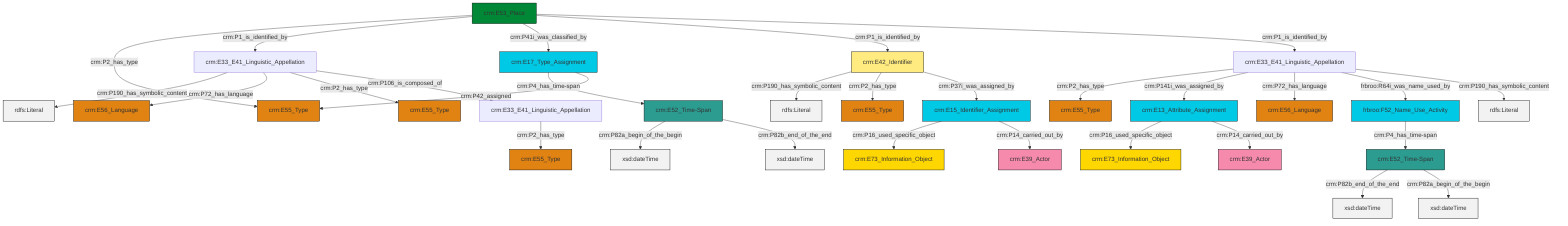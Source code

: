 graph TD
classDef Literal fill:#f2f2f2,stroke:#000000;
classDef CRM_Entity fill:#FFFFFF,stroke:#000000;
classDef Temporal_Entity fill:#00C9E6, stroke:#000000;
classDef Type fill:#E18312, stroke:#000000;
classDef Time-Span fill:#2C9C91, stroke:#000000;
classDef Appellation fill:#FFEB7F, stroke:#000000;
classDef Place fill:#008836, stroke:#000000;
classDef Persistent_Item fill:#B266B2, stroke:#000000;
classDef Conceptual_Object fill:#FFD700, stroke:#000000;
classDef Physical_Thing fill:#D2B48C, stroke:#000000;
classDef Actor fill:#f58aad, stroke:#000000;
classDef PC_Classes fill:#4ce600, stroke:#000000;
classDef Multi fill:#cccccc,stroke:#000000;

0["crm:E53_Place"]:::Place -->|crm:P2_has_type| 1["crm:E55_Type"]:::Type
0["crm:E53_Place"]:::Place -->|crm:P1_is_identified_by| 2["crm:E33_E41_Linguistic_Appellation"]:::Default
3["crm:E52_Time-Span"]:::Time-Span -->|crm:P82b_end_of_the_end| 4[xsd:dateTime]:::Literal
5["crm:E13_Attribute_Assignment"]:::Temporal_Entity -->|crm:P16_used_specific_object| 6["crm:E73_Information_Object"]:::Conceptual_Object
7["crm:E42_Identifier"]:::Appellation -->|crm:P190_has_symbolic_content| 8[rdfs:Literal]:::Literal
11["crm:E15_Identifier_Assignment"]:::Temporal_Entity -->|crm:P16_used_specific_object| 12["crm:E73_Information_Object"]:::Conceptual_Object
2["crm:E33_E41_Linguistic_Appellation"]:::Default -->|crm:P190_has_symbolic_content| 14[rdfs:Literal]:::Literal
15["crm:E33_E41_Linguistic_Appellation"]:::Default -->|crm:P2_has_type| 16["crm:E55_Type"]:::Type
19["crm:E17_Type_Assignment"]:::Temporal_Entity -->|crm:P4_has_time-span| 20["crm:E52_Time-Span"]:::Time-Span
20["crm:E52_Time-Span"]:::Time-Span -->|crm:P82a_begin_of_the_begin| 25[xsd:dateTime]:::Literal
2["crm:E33_E41_Linguistic_Appellation"]:::Default -->|crm:P72_has_language| 26["crm:E56_Language"]:::Type
9["crm:E33_E41_Linguistic_Appellation"]:::Default -->|crm:P2_has_type| 28["crm:E55_Type"]:::Type
0["crm:E53_Place"]:::Place -->|crm:P41i_was_classified_by| 19["crm:E17_Type_Assignment"]:::Temporal_Entity
11["crm:E15_Identifier_Assignment"]:::Temporal_Entity -->|crm:P14_carried_out_by| 21["crm:E39_Actor"]:::Actor
31["frbroo:F52_Name_Use_Activity"]:::Temporal_Entity -->|crm:P4_has_time-span| 3["crm:E52_Time-Span"]:::Time-Span
0["crm:E53_Place"]:::Place -->|crm:P1_is_identified_by| 7["crm:E42_Identifier"]:::Appellation
5["crm:E13_Attribute_Assignment"]:::Temporal_Entity -->|crm:P14_carried_out_by| 17["crm:E39_Actor"]:::Actor
9["crm:E33_E41_Linguistic_Appellation"]:::Default -->|crm:P141i_was_assigned_by| 5["crm:E13_Attribute_Assignment"]:::Temporal_Entity
9["crm:E33_E41_Linguistic_Appellation"]:::Default -->|crm:P72_has_language| 29["crm:E56_Language"]:::Type
0["crm:E53_Place"]:::Place -->|crm:P1_is_identified_by| 9["crm:E33_E41_Linguistic_Appellation"]:::Default
7["crm:E42_Identifier"]:::Appellation -->|crm:P2_has_type| 36["crm:E55_Type"]:::Type
3["crm:E52_Time-Span"]:::Time-Span -->|crm:P82a_begin_of_the_begin| 39[xsd:dateTime]:::Literal
2["crm:E33_E41_Linguistic_Appellation"]:::Default -->|crm:P2_has_type| 41["crm:E55_Type"]:::Type
20["crm:E52_Time-Span"]:::Time-Span -->|crm:P82b_end_of_the_end| 43[xsd:dateTime]:::Literal
9["crm:E33_E41_Linguistic_Appellation"]:::Default -->|frbroo:R64i_was_name_used_by| 31["frbroo:F52_Name_Use_Activity"]:::Temporal_Entity
2["crm:E33_E41_Linguistic_Appellation"]:::Default -->|crm:P106_is_composed_of| 15["crm:E33_E41_Linguistic_Appellation"]:::Default
19["crm:E17_Type_Assignment"]:::Temporal_Entity -->|crm:P42_assigned| 1["crm:E55_Type"]:::Type
7["crm:E42_Identifier"]:::Appellation -->|crm:P37i_was_assigned_by| 11["crm:E15_Identifier_Assignment"]:::Temporal_Entity
9["crm:E33_E41_Linguistic_Appellation"]:::Default -->|crm:P190_has_symbolic_content| 52[rdfs:Literal]:::Literal